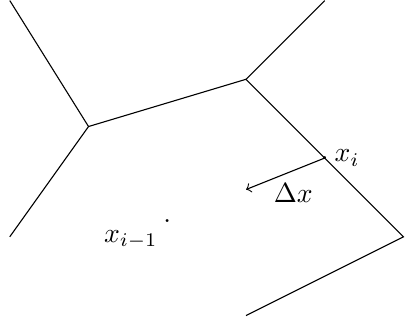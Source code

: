 \documentclass{standalone}
\usepackage{pgfplots,pgfplotstable}

\usetikzlibrary{external}

\begin{document}

\tikzsetnextfilename{adj_valley_tracing}
\begin{tikzpicture}[scale=2]
% Polyhedron
\draw (-0.5,0) -- (0,0.7) -- (1,1) -- (2,0) -- (1,-0.5);
\draw (1,1) -- (1.5,1.5);
\draw (0,0.7) -- (-0.5,1.5);
% Arrow
\draw[->] (1.5,0.5)--(1,0.3);

\draw (1.5,0.5) node {.};
\draw (0.5,0.1) node {.};

\draw (1.5,0.5) node[anchor=west] {$x_i$};

\draw (0.5,0.1) node[anchor=north east] {$x_{i-1}$};
\draw (1.3,0.4) node[anchor=north] {$\Delta x$};
\end{tikzpicture}

 
\end{document}
